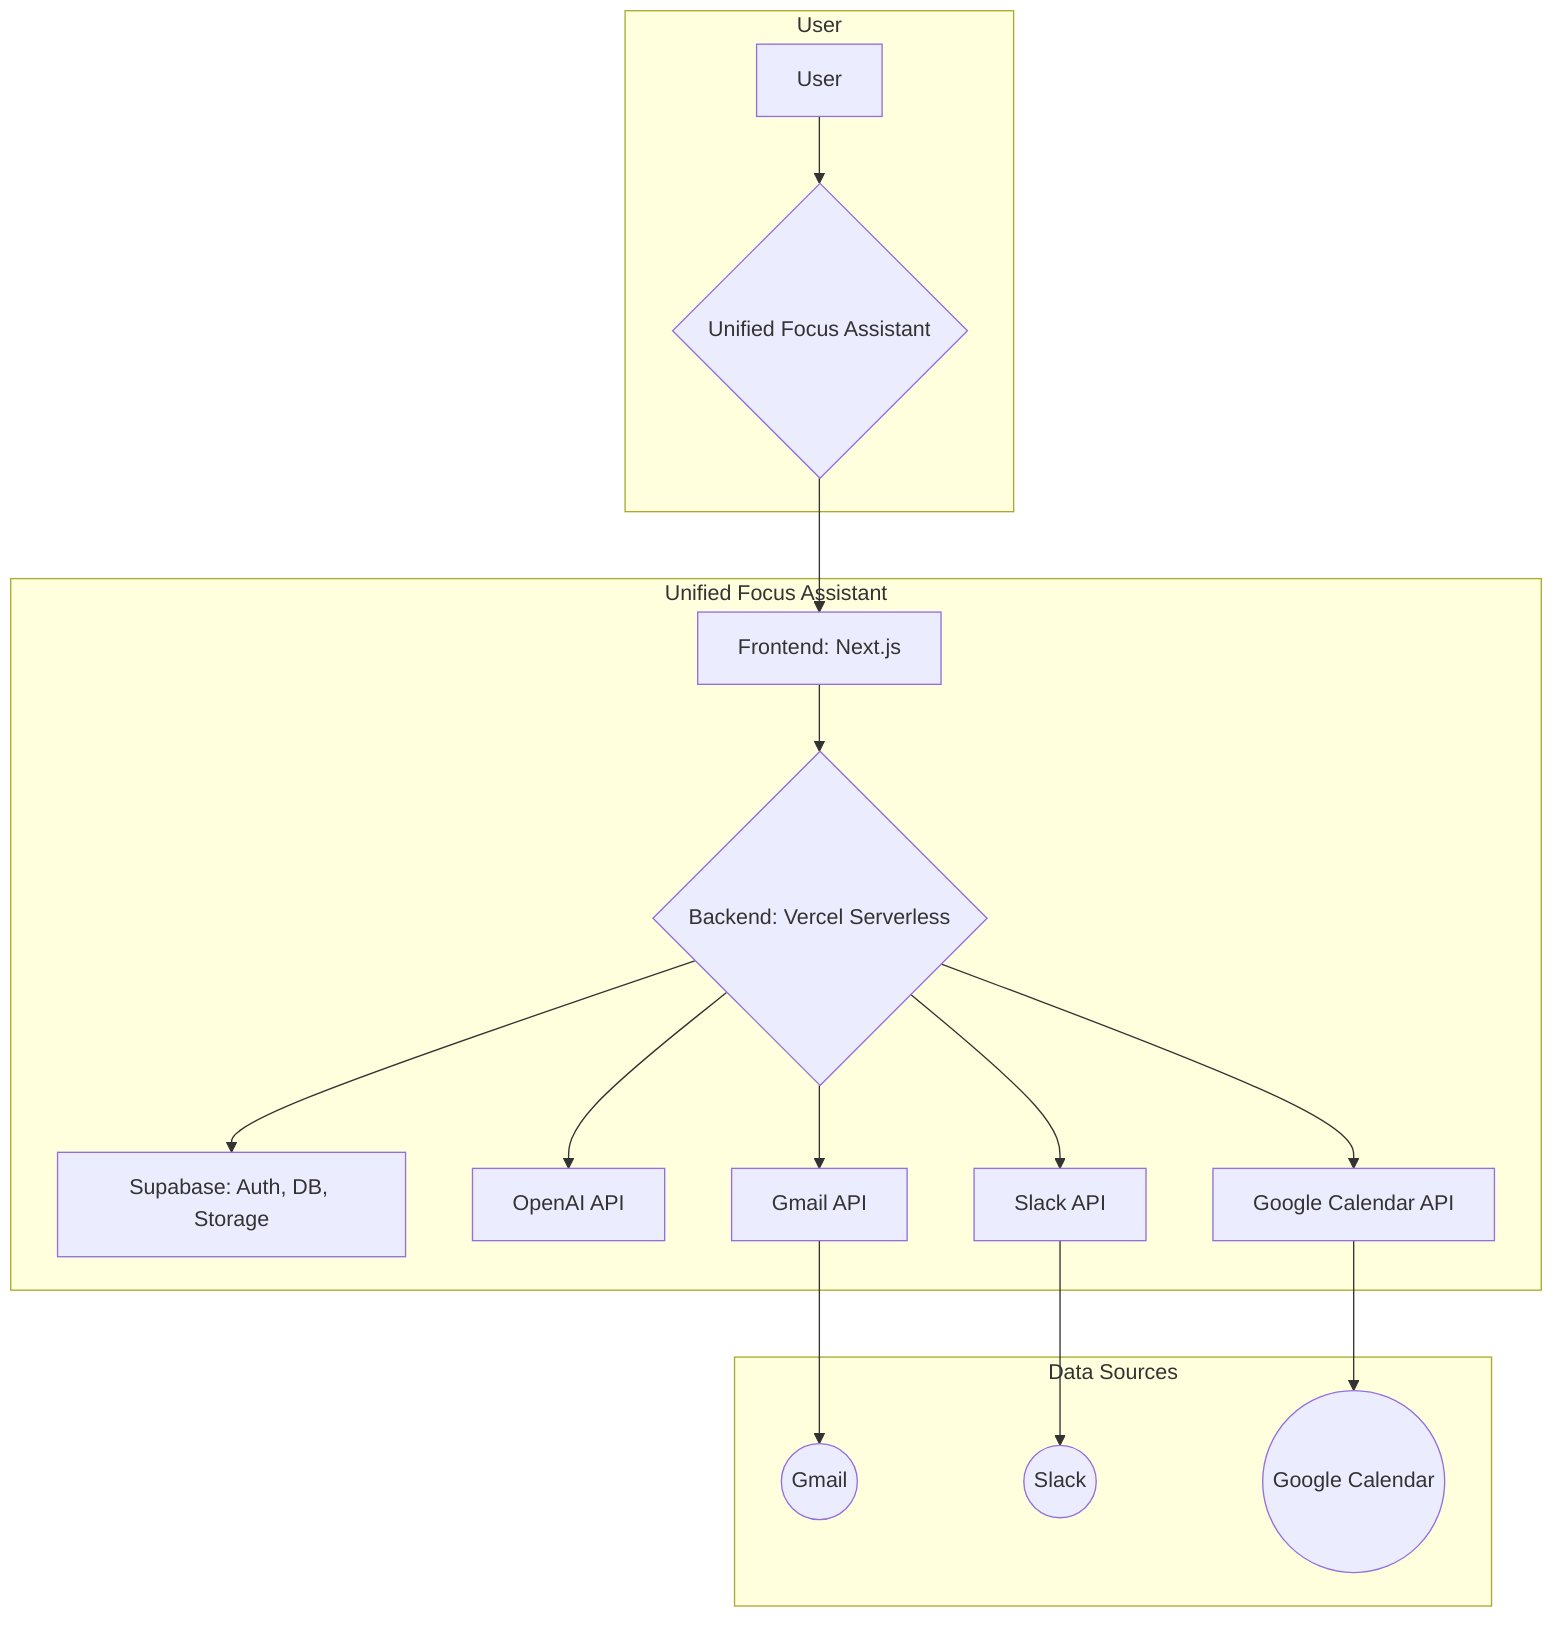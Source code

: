 graph TD
    subgraph User
        A[User] --> B{Unified Focus Assistant}
    end

    subgraph "Unified Focus Assistant"
        B --> C[Frontend: Next.js]
        C --> D{Backend: Vercel Serverless}
        D --> E[Supabase: Auth, DB, Storage]
        D --> F[OpenAI API]
        D --> G[Gmail API]
        D --> H[Slack API]
        D --> I[Google Calendar API]
    end

    subgraph "Data Sources"
        G --> J((Gmail))
        H --> K((Slack))
        I --> L((Google Calendar))
    end